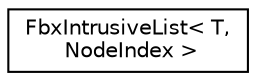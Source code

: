 digraph "クラス階層図"
{
  edge [fontname="Helvetica",fontsize="10",labelfontname="Helvetica",labelfontsize="10"];
  node [fontname="Helvetica",fontsize="10",shape=record];
  rankdir="LR";
  Node0 [label="FbxIntrusiveList\< T,\l NodeIndex \>",height=0.2,width=0.4,color="black", fillcolor="white", style="filled",URL="$class_fbx_intrusive_list.html"];
}
